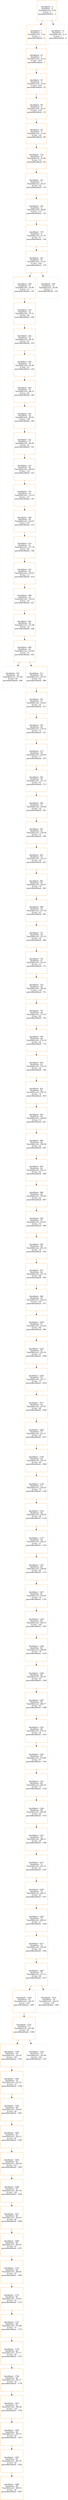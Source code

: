 strict digraph  {
"blockHash - 0\nblockNum - 0\nTimeOfArrival - 0.00\nN txns - 0\nparentBlockHash - -1" [color=darkorange, shape=square];
"blockHash - 7\nblockNum - 1\nTimeOfArrival - 7.64\nN txns - 1\nparentBlockHash - 0" [color=darkorange, shape=square];
"blockHash - 15\nblockNum - 1\nTimeOfArrival - 8.12\nN txns - 1\nparentBlockHash - 0" [color=lightgray, shape=square];
"blockHash - 23\nblockNum - 2\nTimeOfArrival - 16.14\nN txns - 305\nparentBlockHash - 7" [color=darkorange, shape=square];
"blockHash - 53\nblockNum - 3\nTimeOfArrival - 19.43\nN txns - 416\nparentBlockHash - 23" [color=darkorange, shape=square];
"blockHash - 69\nblockNum - 4\nTimeOfArrival - 20.15\nN txns - 120\nparentBlockHash - 53" [color=darkorange, shape=square];
"blockHash - 94\nblockNum - 5\nTimeOfArrival - 21.44\nN txns - 34\nparentBlockHash - 69" [color=darkorange, shape=square];
"blockHash - 116\nblockNum - 6\nTimeOfArrival - 22.80\nN txns - 52\nparentBlockHash - 94" [color=darkorange, shape=square];
"blockHash - 121\nblockNum - 7\nTimeOfArrival - 26.16\nN txns - 29\nparentBlockHash - 116" [color=darkorange, shape=square];
"blockHash - 144\nblockNum - 8\nTimeOfArrival - 28.99\nN txns - 117\nparentBlockHash - 121" [color=darkorange, shape=square];
"blockHash - 179\nblockNum - 9\nTimeOfArrival - 51.19\nN txns - 97\nparentBlockHash - 144" [color=darkorange, shape=square];
"blockHash - 191\nblockNum - 10\nTimeOfArrival - 51.67\nN txns - 554\nparentBlockHash - 179" [color=darkorange, shape=square];
"blockHash - 206\nblockNum - 11\nTimeOfArrival - 54.46\nN txns - 11\nparentBlockHash - 191" [color=darkorange, shape=square];
"blockHash - 199\nblockNum - 11\nTimeOfArrival - 54.49\nN txns - 5\nparentBlockHash - 191" [color=lightgray, shape=square];
"blockHash - 225\nblockNum - 12\nTimeOfArrival - 57.51\nN txns - 90\nparentBlockHash - 206" [color=darkorange, shape=square];
"blockHash - 242\nblockNum - 13\nTimeOfArrival - 60.35\nN txns - 63\nparentBlockHash - 225" [color=darkorange, shape=square];
"blockHash - 262\nblockNum - 14\nTimeOfArrival - 62.99\nN txns - 67\nparentBlockHash - 242" [color=darkorange, shape=square];
"blockHash - 285\nblockNum - 15\nTimeOfArrival - 88.14\nN txns - 60\nparentBlockHash - 262" [color=darkorange, shape=square];
"blockHash - 301\nblockNum - 16\nTimeOfArrival - 89.52\nN txns - 139\nparentBlockHash - 285" [color=darkorange, shape=square];
"blockHash - 321\nblockNum - 17\nTimeOfArrival - 99.09\nN txns - 34\nparentBlockHash - 301" [color=darkorange, shape=square];
"blockHash - 347\nblockNum - 18\nTimeOfArrival - 106.29\nN txns - 112\nparentBlockHash - 321" [color=darkorange, shape=square];
"blockHash - 372\nblockNum - 19\nTimeOfArrival - 114.10\nN txns - 111\nparentBlockHash - 347" [color=darkorange, shape=square];
"blockHash - 384\nblockNum - 20\nTimeOfArrival - 116.67\nN txns - 107\nparentBlockHash - 372" [color=darkorange, shape=square];
"blockHash - 410\nblockNum - 21\nTimeOfArrival - 117.78\nN txns - 69\nparentBlockHash - 384" [color=darkorange, shape=square];
"blockHash - 427\nblockNum - 22\nTimeOfArrival - 118.47\nN txns - 27\nparentBlockHash - 410" [color=darkorange, shape=square];
"blockHash - 448\nblockNum - 23\nTimeOfArrival - 119.25\nN txns - 16\nparentBlockHash - 427" [color=darkorange, shape=square];
"blockHash - 461\nblockNum - 24\nTimeOfArrival - 121.88\nN txns - 20\nparentBlockHash - 448" [color=darkorange, shape=square];
"blockHash - 496\nblockNum - 25\nTimeOfArrival - 125.92\nN txns - 55\nparentBlockHash - 461" [color=darkorange, shape=square];
"blockHash - 507\nblockNum - 26\nTimeOfArrival - 127.66\nN txns - 60\nparentBlockHash - 496" [color=lightgray, shape=square];
"blockHash - 511\nblockNum - 26\nTimeOfArrival - 127.67\nN txns - 60\nparentBlockHash - 496" [color=darkorange, shape=square];
"blockHash - 521\nblockNum - 27\nTimeOfArrival - 129.91\nN txns - 33\nparentBlockHash - 511" [color=darkorange, shape=square];
"blockHash - 553\nblockNum - 28\nTimeOfArrival - 130.14\nN txns - 72\nparentBlockHash - 521" [color=darkorange, shape=square];
"blockHash - 573\nblockNum - 29\nTimeOfArrival - 136.93\nN txns - 17\nparentBlockHash - 553" [color=darkorange, shape=square];
"blockHash - 581\nblockNum - 30\nTimeOfArrival - 137.10\nN txns - 85\nparentBlockHash - 573" [color=darkorange, shape=square];
"blockHash - 585\nblockNum - 31\nTimeOfArrival - 138.28\nN txns - 18\nparentBlockHash - 581" [color=darkorange, shape=square];
"blockHash - 627\nblockNum - 32\nTimeOfArrival - 139.58\nN txns - 35\nparentBlockHash - 585" [color=darkorange, shape=square];
"blockHash - 641\nblockNum - 33\nTimeOfArrival - 143.35\nN txns - 29\nparentBlockHash - 627" [color=darkorange, shape=square];
"blockHash - 667\nblockNum - 34\nTimeOfArrival - 144.67\nN txns - 79\nparentBlockHash - 641" [color=darkorange, shape=square];
"blockHash - 690\nblockNum - 35\nTimeOfArrival - 147.38\nN txns - 43\nparentBlockHash - 667" [color=darkorange, shape=square];
"blockHash - 711\nblockNum - 36\nTimeOfArrival - 147.53\nN txns - 59\nparentBlockHash - 690" [color=darkorange, shape=square];
"blockHash - 731\nblockNum - 37\nTimeOfArrival - 161.01\nN txns - 21\nparentBlockHash - 711" [color=darkorange, shape=square];
"blockHash - 743\nblockNum - 38\nTimeOfArrival - 168.42\nN txns - 116\nparentBlockHash - 731" [color=darkorange, shape=square];
"blockHash - 774\nblockNum - 39\nTimeOfArrival - 173.43\nN txns - 80\nparentBlockHash - 743" [color=darkorange, shape=square];
"blockHash - 780\nblockNum - 40\nTimeOfArrival - 174.19\nN txns - 68\nparentBlockHash - 774" [color=darkorange, shape=square];
"blockHash - 816\nblockNum - 41\nTimeOfArrival - 179.30\nN txns - 29\nparentBlockHash - 780" [color=darkorange, shape=square];
"blockHash - 821\nblockNum - 42\nTimeOfArrival - 182.33\nN txns - 78\nparentBlockHash - 816" [color=darkorange, shape=square];
"blockHash - 843\nblockNum - 43\nTimeOfArrival - 188.09\nN txns - 63\nparentBlockHash - 821" [color=darkorange, shape=square];
"blockHash - 869\nblockNum - 44\nTimeOfArrival - 190.58\nN txns - 84\nparentBlockHash - 843" [color=darkorange, shape=square];
"blockHash - 897\nblockNum - 45\nTimeOfArrival - 193.21\nN txns - 65\nparentBlockHash - 869" [color=darkorange, shape=square];
"blockHash - 906\nblockNum - 46\nTimeOfArrival - 195.62\nN txns - 43\nparentBlockHash - 897" [color=darkorange, shape=square];
"blockHash - 930\nblockNum - 47\nTimeOfArrival - 195.81\nN txns - 50\nparentBlockHash - 906" [color=darkorange, shape=square];
"blockHash - 959\nblockNum - 48\nTimeOfArrival - 201.18\nN txns - 16\nparentBlockHash - 930" [color=darkorange, shape=square];
"blockHash - 977\nblockNum - 49\nTimeOfArrival - 211.18\nN txns - 86\nparentBlockHash - 959" [color=darkorange, shape=square];
"blockHash - 980\nblockNum - 50\nTimeOfArrival - 218.19\nN txns - 107\nparentBlockHash - 977" [color=darkorange, shape=square];
"blockHash - 1009\nblockNum - 51\nTimeOfArrival - 219.04\nN txns - 96\nparentBlockHash - 980" [color=darkorange, shape=square];
"blockHash - 1023\nblockNum - 52\nTimeOfArrival - 222.50\nN txns - 32\nparentBlockHash - 1009" [color=darkorange, shape=square];
"blockHash - 1040\nblockNum - 53\nTimeOfArrival - 227.17\nN txns - 73\nparentBlockHash - 1023" [color=darkorange, shape=square];
"blockHash - 1077\nblockNum - 54\nTimeOfArrival - 227.81\nN txns - 84\nparentBlockHash - 1040" [color=darkorange, shape=square];
"blockHash - 1082\nblockNum - 55\nTimeOfArrival - 231.11\nN txns - 28\nparentBlockHash - 1077" [color=darkorange, shape=square];
"blockHash - 1100\nblockNum - 56\nTimeOfArrival - 234.70\nN txns - 69\nparentBlockHash - 1082" [color=darkorange, shape=square];
"blockHash - 1120\nblockNum - 57\nTimeOfArrival - 238.24\nN txns - 74\nparentBlockHash - 1100" [color=darkorange, shape=square];
"blockHash - 1143\nblockNum - 58\nTimeOfArrival - 239.28\nN txns - 56\nparentBlockHash - 1120" [color=darkorange, shape=square];
"blockHash - 1175\nblockNum - 59\nTimeOfArrival - 246.55\nN txns - 27\nparentBlockHash - 1143" [color=darkorange, shape=square];
"blockHash - 1187\nblockNum - 60\nTimeOfArrival - 249.84\nN txns - 80\nparentBlockHash - 1175" [color=darkorange, shape=square];
"blockHash - 1207\nblockNum - 61\nTimeOfArrival - 254.49\nN txns - 79\nparentBlockHash - 1187" [color=darkorange, shape=square];
"blockHash - 1234\nblockNum - 62\nTimeOfArrival - 259.33\nN txns - 102\nparentBlockHash - 1207" [color=darkorange, shape=square];
"blockHash - 1246\nblockNum - 63\nTimeOfArrival - 260.68\nN txns - 79\nparentBlockHash - 1234" [color=darkorange, shape=square];
"blockHash - 1260\nblockNum - 64\nTimeOfArrival - 267.67\nN txns - 20\nparentBlockHash - 1246" [color=darkorange, shape=square];
"blockHash - 1287\nblockNum - 65\nTimeOfArrival - 268.77\nN txns - 83\nparentBlockHash - 1260" [color=darkorange, shape=square];
"blockHash - 1301\nblockNum - 66\nTimeOfArrival - 276.18\nN txns - 30\nparentBlockHash - 1287" [color=darkorange, shape=square];
"blockHash - 1324\nblockNum - 67\nTimeOfArrival - 279.99\nN txns - 97\nparentBlockHash - 1301" [color=darkorange, shape=square];
"blockHash - 1351\nblockNum - 68\nTimeOfArrival - 282.55\nN txns - 72\nparentBlockHash - 1324" [color=darkorange, shape=square];
"blockHash - 1360\nblockNum - 69\nTimeOfArrival - 285.60\nN txns - 46\nparentBlockHash - 1351" [color=darkorange, shape=square];
"blockHash - 1397\nblockNum - 70\nTimeOfArrival - 288.11\nN txns - 59\nparentBlockHash - 1360" [color=darkorange, shape=square];
"blockHash - 1417\nblockNum - 71\nTimeOfArrival - 291.23\nN txns - 61\nparentBlockHash - 1397" [color=darkorange, shape=square];
"blockHash - 1420\nblockNum - 72\nTimeOfArrival - 292.15\nN txns - 65\nparentBlockHash - 1417" [color=darkorange, shape=square];
"blockHash - 1445\nblockNum - 73\nTimeOfArrival - 299.52\nN txns - 27\nparentBlockHash - 1420" [color=darkorange, shape=square];
"blockHash - 1477\nblockNum - 74\nTimeOfArrival - 303.46\nN txns - 82\nparentBlockHash - 1445" [color=darkorange, shape=square];
"blockHash - 1487\nblockNum - 75\nTimeOfArrival - 317.31\nN txns - 88\nparentBlockHash - 1477" [color=darkorange, shape=square];
"blockHash - 1509\nblockNum - 76\nTimeOfArrival - 320.79\nN txns - 118\nparentBlockHash - 1487" [color=darkorange, shape=square];
"blockHash - 1514\nblockNum - 76\nTimeOfArrival - 320.97\nN txns - 119\nparentBlockHash - 1487" [color=lightgray, shape=square];
"blockHash - 1531\nblockNum - 77\nTimeOfArrival - 327.89\nN txns - 59\nparentBlockHash - 1509" [color=darkorange, shape=square];
"blockHash - 1558\nblockNum - 78\nTimeOfArrival - 332.83\nN txns - 102\nparentBlockHash - 1531" [color=darkorange, shape=square];
"blockHash - 1554\nblockNum - 78\nTimeOfArrival - 333.04\nN txns - 102\nparentBlockHash - 1531" [color=lightgray, shape=square];
"blockHash - 1561\nblockNum - 79\nTimeOfArrival - 333.52\nN txns - 79\nparentBlockHash - 1558" [color=darkorange, shape=square];
"blockHash - 1585\nblockNum - 80\nTimeOfArrival - 339.02\nN txns - 28\nparentBlockHash - 1561" [color=darkorange, shape=square];
"blockHash - 1605\nblockNum - 81\nTimeOfArrival - 350.12\nN txns - 81\nparentBlockHash - 1585" [color=darkorange, shape=square];
"blockHash - 1630\nblockNum - 82\nTimeOfArrival - 358.58\nN txns - 101\nparentBlockHash - 1605" [color=darkorange, shape=square];
"blockHash - 1644\nblockNum - 83\nTimeOfArrival - 361.54\nN txns - 102\nparentBlockHash - 1630" [color=darkorange, shape=square];
"blockHash - 1671\nblockNum - 84\nTimeOfArrival - 363.43\nN txns - 64\nparentBlockHash - 1644" [color=darkorange, shape=square];
"blockHash - 1695\nblockNum - 85\nTimeOfArrival - 365.63\nN txns - 43\nparentBlockHash - 1671" [color=darkorange, shape=square];
"blockHash - 1715\nblockNum - 86\nTimeOfArrival - 366.62\nN txns - 47\nparentBlockHash - 1695" [color=darkorange, shape=square];
"blockHash - 1727\nblockNum - 87\nTimeOfArrival - 370.63\nN txns - 35\nparentBlockHash - 1715" [color=darkorange, shape=square];
"blockHash - 1747\nblockNum - 88\nTimeOfArrival - 372.88\nN txns - 71\nparentBlockHash - 1727" [color=darkorange, shape=square];
"blockHash - 1778\nblockNum - 89\nTimeOfArrival - 375.17\nN txns - 59\nparentBlockHash - 1747" [color=darkorange, shape=square];
"blockHash - 1794\nblockNum - 90\nTimeOfArrival - 392.17\nN txns - 54\nparentBlockHash - 1778" [color=darkorange, shape=square];
"blockHash - 1813\nblockNum - 91\nTimeOfArrival - 394.96\nN txns - 119\nparentBlockHash - 1794" [color=darkorange, shape=square];
"blockHash - 1820\nblockNum - 92\nTimeOfArrival - 395.72\nN txns - 50\nparentBlockHash - 1813" [color=darkorange, shape=square];
"blockHash - 1847\nblockNum - 93\nTimeOfArrival - 397.55\nN txns - 40\nparentBlockHash - 1820" [color=darkorange, shape=square];
"blockHash - 1866\nblockNum - 94\nTimeOfArrival - 399.53\nN txns - 44\nparentBlockHash - 1847" [color=darkorange, shape=square];
"blockHash - 0\nblockNum - 0\nTimeOfArrival - 0.00\nN txns - 0\nparentBlockHash - -1" -> "blockHash - 7\nblockNum - 1\nTimeOfArrival - 7.64\nN txns - 1\nparentBlockHash - 0";
"blockHash - 0\nblockNum - 0\nTimeOfArrival - 0.00\nN txns - 0\nparentBlockHash - -1" -> "blockHash - 15\nblockNum - 1\nTimeOfArrival - 8.12\nN txns - 1\nparentBlockHash - 0";
"blockHash - 7\nblockNum - 1\nTimeOfArrival - 7.64\nN txns - 1\nparentBlockHash - 0" -> "blockHash - 23\nblockNum - 2\nTimeOfArrival - 16.14\nN txns - 305\nparentBlockHash - 7";
"blockHash - 23\nblockNum - 2\nTimeOfArrival - 16.14\nN txns - 305\nparentBlockHash - 7" -> "blockHash - 53\nblockNum - 3\nTimeOfArrival - 19.43\nN txns - 416\nparentBlockHash - 23";
"blockHash - 53\nblockNum - 3\nTimeOfArrival - 19.43\nN txns - 416\nparentBlockHash - 23" -> "blockHash - 69\nblockNum - 4\nTimeOfArrival - 20.15\nN txns - 120\nparentBlockHash - 53";
"blockHash - 69\nblockNum - 4\nTimeOfArrival - 20.15\nN txns - 120\nparentBlockHash - 53" -> "blockHash - 94\nblockNum - 5\nTimeOfArrival - 21.44\nN txns - 34\nparentBlockHash - 69";
"blockHash - 94\nblockNum - 5\nTimeOfArrival - 21.44\nN txns - 34\nparentBlockHash - 69" -> "blockHash - 116\nblockNum - 6\nTimeOfArrival - 22.80\nN txns - 52\nparentBlockHash - 94";
"blockHash - 116\nblockNum - 6\nTimeOfArrival - 22.80\nN txns - 52\nparentBlockHash - 94" -> "blockHash - 121\nblockNum - 7\nTimeOfArrival - 26.16\nN txns - 29\nparentBlockHash - 116";
"blockHash - 121\nblockNum - 7\nTimeOfArrival - 26.16\nN txns - 29\nparentBlockHash - 116" -> "blockHash - 144\nblockNum - 8\nTimeOfArrival - 28.99\nN txns - 117\nparentBlockHash - 121";
"blockHash - 144\nblockNum - 8\nTimeOfArrival - 28.99\nN txns - 117\nparentBlockHash - 121" -> "blockHash - 179\nblockNum - 9\nTimeOfArrival - 51.19\nN txns - 97\nparentBlockHash - 144";
"blockHash - 179\nblockNum - 9\nTimeOfArrival - 51.19\nN txns - 97\nparentBlockHash - 144" -> "blockHash - 191\nblockNum - 10\nTimeOfArrival - 51.67\nN txns - 554\nparentBlockHash - 179";
"blockHash - 191\nblockNum - 10\nTimeOfArrival - 51.67\nN txns - 554\nparentBlockHash - 179" -> "blockHash - 206\nblockNum - 11\nTimeOfArrival - 54.46\nN txns - 11\nparentBlockHash - 191";
"blockHash - 191\nblockNum - 10\nTimeOfArrival - 51.67\nN txns - 554\nparentBlockHash - 179" -> "blockHash - 199\nblockNum - 11\nTimeOfArrival - 54.49\nN txns - 5\nparentBlockHash - 191";
"blockHash - 206\nblockNum - 11\nTimeOfArrival - 54.46\nN txns - 11\nparentBlockHash - 191" -> "blockHash - 225\nblockNum - 12\nTimeOfArrival - 57.51\nN txns - 90\nparentBlockHash - 206";
"blockHash - 225\nblockNum - 12\nTimeOfArrival - 57.51\nN txns - 90\nparentBlockHash - 206" -> "blockHash - 242\nblockNum - 13\nTimeOfArrival - 60.35\nN txns - 63\nparentBlockHash - 225";
"blockHash - 242\nblockNum - 13\nTimeOfArrival - 60.35\nN txns - 63\nparentBlockHash - 225" -> "blockHash - 262\nblockNum - 14\nTimeOfArrival - 62.99\nN txns - 67\nparentBlockHash - 242";
"blockHash - 262\nblockNum - 14\nTimeOfArrival - 62.99\nN txns - 67\nparentBlockHash - 242" -> "blockHash - 285\nblockNum - 15\nTimeOfArrival - 88.14\nN txns - 60\nparentBlockHash - 262";
"blockHash - 285\nblockNum - 15\nTimeOfArrival - 88.14\nN txns - 60\nparentBlockHash - 262" -> "blockHash - 301\nblockNum - 16\nTimeOfArrival - 89.52\nN txns - 139\nparentBlockHash - 285";
"blockHash - 301\nblockNum - 16\nTimeOfArrival - 89.52\nN txns - 139\nparentBlockHash - 285" -> "blockHash - 321\nblockNum - 17\nTimeOfArrival - 99.09\nN txns - 34\nparentBlockHash - 301";
"blockHash - 321\nblockNum - 17\nTimeOfArrival - 99.09\nN txns - 34\nparentBlockHash - 301" -> "blockHash - 347\nblockNum - 18\nTimeOfArrival - 106.29\nN txns - 112\nparentBlockHash - 321";
"blockHash - 347\nblockNum - 18\nTimeOfArrival - 106.29\nN txns - 112\nparentBlockHash - 321" -> "blockHash - 372\nblockNum - 19\nTimeOfArrival - 114.10\nN txns - 111\nparentBlockHash - 347";
"blockHash - 372\nblockNum - 19\nTimeOfArrival - 114.10\nN txns - 111\nparentBlockHash - 347" -> "blockHash - 384\nblockNum - 20\nTimeOfArrival - 116.67\nN txns - 107\nparentBlockHash - 372";
"blockHash - 384\nblockNum - 20\nTimeOfArrival - 116.67\nN txns - 107\nparentBlockHash - 372" -> "blockHash - 410\nblockNum - 21\nTimeOfArrival - 117.78\nN txns - 69\nparentBlockHash - 384";
"blockHash - 410\nblockNum - 21\nTimeOfArrival - 117.78\nN txns - 69\nparentBlockHash - 384" -> "blockHash - 427\nblockNum - 22\nTimeOfArrival - 118.47\nN txns - 27\nparentBlockHash - 410";
"blockHash - 427\nblockNum - 22\nTimeOfArrival - 118.47\nN txns - 27\nparentBlockHash - 410" -> "blockHash - 448\nblockNum - 23\nTimeOfArrival - 119.25\nN txns - 16\nparentBlockHash - 427";
"blockHash - 448\nblockNum - 23\nTimeOfArrival - 119.25\nN txns - 16\nparentBlockHash - 427" -> "blockHash - 461\nblockNum - 24\nTimeOfArrival - 121.88\nN txns - 20\nparentBlockHash - 448";
"blockHash - 461\nblockNum - 24\nTimeOfArrival - 121.88\nN txns - 20\nparentBlockHash - 448" -> "blockHash - 496\nblockNum - 25\nTimeOfArrival - 125.92\nN txns - 55\nparentBlockHash - 461";
"blockHash - 496\nblockNum - 25\nTimeOfArrival - 125.92\nN txns - 55\nparentBlockHash - 461" -> "blockHash - 507\nblockNum - 26\nTimeOfArrival - 127.66\nN txns - 60\nparentBlockHash - 496";
"blockHash - 496\nblockNum - 25\nTimeOfArrival - 125.92\nN txns - 55\nparentBlockHash - 461" -> "blockHash - 511\nblockNum - 26\nTimeOfArrival - 127.67\nN txns - 60\nparentBlockHash - 496";
"blockHash - 511\nblockNum - 26\nTimeOfArrival - 127.67\nN txns - 60\nparentBlockHash - 496" -> "blockHash - 521\nblockNum - 27\nTimeOfArrival - 129.91\nN txns - 33\nparentBlockHash - 511";
"blockHash - 521\nblockNum - 27\nTimeOfArrival - 129.91\nN txns - 33\nparentBlockHash - 511" -> "blockHash - 553\nblockNum - 28\nTimeOfArrival - 130.14\nN txns - 72\nparentBlockHash - 521";
"blockHash - 553\nblockNum - 28\nTimeOfArrival - 130.14\nN txns - 72\nparentBlockHash - 521" -> "blockHash - 573\nblockNum - 29\nTimeOfArrival - 136.93\nN txns - 17\nparentBlockHash - 553";
"blockHash - 573\nblockNum - 29\nTimeOfArrival - 136.93\nN txns - 17\nparentBlockHash - 553" -> "blockHash - 581\nblockNum - 30\nTimeOfArrival - 137.10\nN txns - 85\nparentBlockHash - 573";
"blockHash - 581\nblockNum - 30\nTimeOfArrival - 137.10\nN txns - 85\nparentBlockHash - 573" -> "blockHash - 585\nblockNum - 31\nTimeOfArrival - 138.28\nN txns - 18\nparentBlockHash - 581";
"blockHash - 585\nblockNum - 31\nTimeOfArrival - 138.28\nN txns - 18\nparentBlockHash - 581" -> "blockHash - 627\nblockNum - 32\nTimeOfArrival - 139.58\nN txns - 35\nparentBlockHash - 585";
"blockHash - 627\nblockNum - 32\nTimeOfArrival - 139.58\nN txns - 35\nparentBlockHash - 585" -> "blockHash - 641\nblockNum - 33\nTimeOfArrival - 143.35\nN txns - 29\nparentBlockHash - 627";
"blockHash - 641\nblockNum - 33\nTimeOfArrival - 143.35\nN txns - 29\nparentBlockHash - 627" -> "blockHash - 667\nblockNum - 34\nTimeOfArrival - 144.67\nN txns - 79\nparentBlockHash - 641";
"blockHash - 667\nblockNum - 34\nTimeOfArrival - 144.67\nN txns - 79\nparentBlockHash - 641" -> "blockHash - 690\nblockNum - 35\nTimeOfArrival - 147.38\nN txns - 43\nparentBlockHash - 667";
"blockHash - 690\nblockNum - 35\nTimeOfArrival - 147.38\nN txns - 43\nparentBlockHash - 667" -> "blockHash - 711\nblockNum - 36\nTimeOfArrival - 147.53\nN txns - 59\nparentBlockHash - 690";
"blockHash - 711\nblockNum - 36\nTimeOfArrival - 147.53\nN txns - 59\nparentBlockHash - 690" -> "blockHash - 731\nblockNum - 37\nTimeOfArrival - 161.01\nN txns - 21\nparentBlockHash - 711";
"blockHash - 731\nblockNum - 37\nTimeOfArrival - 161.01\nN txns - 21\nparentBlockHash - 711" -> "blockHash - 743\nblockNum - 38\nTimeOfArrival - 168.42\nN txns - 116\nparentBlockHash - 731";
"blockHash - 743\nblockNum - 38\nTimeOfArrival - 168.42\nN txns - 116\nparentBlockHash - 731" -> "blockHash - 774\nblockNum - 39\nTimeOfArrival - 173.43\nN txns - 80\nparentBlockHash - 743";
"blockHash - 774\nblockNum - 39\nTimeOfArrival - 173.43\nN txns - 80\nparentBlockHash - 743" -> "blockHash - 780\nblockNum - 40\nTimeOfArrival - 174.19\nN txns - 68\nparentBlockHash - 774";
"blockHash - 780\nblockNum - 40\nTimeOfArrival - 174.19\nN txns - 68\nparentBlockHash - 774" -> "blockHash - 816\nblockNum - 41\nTimeOfArrival - 179.30\nN txns - 29\nparentBlockHash - 780";
"blockHash - 816\nblockNum - 41\nTimeOfArrival - 179.30\nN txns - 29\nparentBlockHash - 780" -> "blockHash - 821\nblockNum - 42\nTimeOfArrival - 182.33\nN txns - 78\nparentBlockHash - 816";
"blockHash - 821\nblockNum - 42\nTimeOfArrival - 182.33\nN txns - 78\nparentBlockHash - 816" -> "blockHash - 843\nblockNum - 43\nTimeOfArrival - 188.09\nN txns - 63\nparentBlockHash - 821";
"blockHash - 843\nblockNum - 43\nTimeOfArrival - 188.09\nN txns - 63\nparentBlockHash - 821" -> "blockHash - 869\nblockNum - 44\nTimeOfArrival - 190.58\nN txns - 84\nparentBlockHash - 843";
"blockHash - 869\nblockNum - 44\nTimeOfArrival - 190.58\nN txns - 84\nparentBlockHash - 843" -> "blockHash - 897\nblockNum - 45\nTimeOfArrival - 193.21\nN txns - 65\nparentBlockHash - 869";
"blockHash - 897\nblockNum - 45\nTimeOfArrival - 193.21\nN txns - 65\nparentBlockHash - 869" -> "blockHash - 906\nblockNum - 46\nTimeOfArrival - 195.62\nN txns - 43\nparentBlockHash - 897";
"blockHash - 906\nblockNum - 46\nTimeOfArrival - 195.62\nN txns - 43\nparentBlockHash - 897" -> "blockHash - 930\nblockNum - 47\nTimeOfArrival - 195.81\nN txns - 50\nparentBlockHash - 906";
"blockHash - 930\nblockNum - 47\nTimeOfArrival - 195.81\nN txns - 50\nparentBlockHash - 906" -> "blockHash - 959\nblockNum - 48\nTimeOfArrival - 201.18\nN txns - 16\nparentBlockHash - 930";
"blockHash - 959\nblockNum - 48\nTimeOfArrival - 201.18\nN txns - 16\nparentBlockHash - 930" -> "blockHash - 977\nblockNum - 49\nTimeOfArrival - 211.18\nN txns - 86\nparentBlockHash - 959";
"blockHash - 977\nblockNum - 49\nTimeOfArrival - 211.18\nN txns - 86\nparentBlockHash - 959" -> "blockHash - 980\nblockNum - 50\nTimeOfArrival - 218.19\nN txns - 107\nparentBlockHash - 977";
"blockHash - 980\nblockNum - 50\nTimeOfArrival - 218.19\nN txns - 107\nparentBlockHash - 977" -> "blockHash - 1009\nblockNum - 51\nTimeOfArrival - 219.04\nN txns - 96\nparentBlockHash - 980";
"blockHash - 1009\nblockNum - 51\nTimeOfArrival - 219.04\nN txns - 96\nparentBlockHash - 980" -> "blockHash - 1023\nblockNum - 52\nTimeOfArrival - 222.50\nN txns - 32\nparentBlockHash - 1009";
"blockHash - 1023\nblockNum - 52\nTimeOfArrival - 222.50\nN txns - 32\nparentBlockHash - 1009" -> "blockHash - 1040\nblockNum - 53\nTimeOfArrival - 227.17\nN txns - 73\nparentBlockHash - 1023";
"blockHash - 1040\nblockNum - 53\nTimeOfArrival - 227.17\nN txns - 73\nparentBlockHash - 1023" -> "blockHash - 1077\nblockNum - 54\nTimeOfArrival - 227.81\nN txns - 84\nparentBlockHash - 1040";
"blockHash - 1077\nblockNum - 54\nTimeOfArrival - 227.81\nN txns - 84\nparentBlockHash - 1040" -> "blockHash - 1082\nblockNum - 55\nTimeOfArrival - 231.11\nN txns - 28\nparentBlockHash - 1077";
"blockHash - 1082\nblockNum - 55\nTimeOfArrival - 231.11\nN txns - 28\nparentBlockHash - 1077" -> "blockHash - 1100\nblockNum - 56\nTimeOfArrival - 234.70\nN txns - 69\nparentBlockHash - 1082";
"blockHash - 1100\nblockNum - 56\nTimeOfArrival - 234.70\nN txns - 69\nparentBlockHash - 1082" -> "blockHash - 1120\nblockNum - 57\nTimeOfArrival - 238.24\nN txns - 74\nparentBlockHash - 1100";
"blockHash - 1120\nblockNum - 57\nTimeOfArrival - 238.24\nN txns - 74\nparentBlockHash - 1100" -> "blockHash - 1143\nblockNum - 58\nTimeOfArrival - 239.28\nN txns - 56\nparentBlockHash - 1120";
"blockHash - 1143\nblockNum - 58\nTimeOfArrival - 239.28\nN txns - 56\nparentBlockHash - 1120" -> "blockHash - 1175\nblockNum - 59\nTimeOfArrival - 246.55\nN txns - 27\nparentBlockHash - 1143";
"blockHash - 1175\nblockNum - 59\nTimeOfArrival - 246.55\nN txns - 27\nparentBlockHash - 1143" -> "blockHash - 1187\nblockNum - 60\nTimeOfArrival - 249.84\nN txns - 80\nparentBlockHash - 1175";
"blockHash - 1187\nblockNum - 60\nTimeOfArrival - 249.84\nN txns - 80\nparentBlockHash - 1175" -> "blockHash - 1207\nblockNum - 61\nTimeOfArrival - 254.49\nN txns - 79\nparentBlockHash - 1187";
"blockHash - 1207\nblockNum - 61\nTimeOfArrival - 254.49\nN txns - 79\nparentBlockHash - 1187" -> "blockHash - 1234\nblockNum - 62\nTimeOfArrival - 259.33\nN txns - 102\nparentBlockHash - 1207";
"blockHash - 1234\nblockNum - 62\nTimeOfArrival - 259.33\nN txns - 102\nparentBlockHash - 1207" -> "blockHash - 1246\nblockNum - 63\nTimeOfArrival - 260.68\nN txns - 79\nparentBlockHash - 1234";
"blockHash - 1246\nblockNum - 63\nTimeOfArrival - 260.68\nN txns - 79\nparentBlockHash - 1234" -> "blockHash - 1260\nblockNum - 64\nTimeOfArrival - 267.67\nN txns - 20\nparentBlockHash - 1246";
"blockHash - 1260\nblockNum - 64\nTimeOfArrival - 267.67\nN txns - 20\nparentBlockHash - 1246" -> "blockHash - 1287\nblockNum - 65\nTimeOfArrival - 268.77\nN txns - 83\nparentBlockHash - 1260";
"blockHash - 1287\nblockNum - 65\nTimeOfArrival - 268.77\nN txns - 83\nparentBlockHash - 1260" -> "blockHash - 1301\nblockNum - 66\nTimeOfArrival - 276.18\nN txns - 30\nparentBlockHash - 1287";
"blockHash - 1301\nblockNum - 66\nTimeOfArrival - 276.18\nN txns - 30\nparentBlockHash - 1287" -> "blockHash - 1324\nblockNum - 67\nTimeOfArrival - 279.99\nN txns - 97\nparentBlockHash - 1301";
"blockHash - 1324\nblockNum - 67\nTimeOfArrival - 279.99\nN txns - 97\nparentBlockHash - 1301" -> "blockHash - 1351\nblockNum - 68\nTimeOfArrival - 282.55\nN txns - 72\nparentBlockHash - 1324";
"blockHash - 1351\nblockNum - 68\nTimeOfArrival - 282.55\nN txns - 72\nparentBlockHash - 1324" -> "blockHash - 1360\nblockNum - 69\nTimeOfArrival - 285.60\nN txns - 46\nparentBlockHash - 1351";
"blockHash - 1360\nblockNum - 69\nTimeOfArrival - 285.60\nN txns - 46\nparentBlockHash - 1351" -> "blockHash - 1397\nblockNum - 70\nTimeOfArrival - 288.11\nN txns - 59\nparentBlockHash - 1360";
"blockHash - 1397\nblockNum - 70\nTimeOfArrival - 288.11\nN txns - 59\nparentBlockHash - 1360" -> "blockHash - 1417\nblockNum - 71\nTimeOfArrival - 291.23\nN txns - 61\nparentBlockHash - 1397";
"blockHash - 1417\nblockNum - 71\nTimeOfArrival - 291.23\nN txns - 61\nparentBlockHash - 1397" -> "blockHash - 1420\nblockNum - 72\nTimeOfArrival - 292.15\nN txns - 65\nparentBlockHash - 1417";
"blockHash - 1420\nblockNum - 72\nTimeOfArrival - 292.15\nN txns - 65\nparentBlockHash - 1417" -> "blockHash - 1445\nblockNum - 73\nTimeOfArrival - 299.52\nN txns - 27\nparentBlockHash - 1420";
"blockHash - 1445\nblockNum - 73\nTimeOfArrival - 299.52\nN txns - 27\nparentBlockHash - 1420" -> "blockHash - 1477\nblockNum - 74\nTimeOfArrival - 303.46\nN txns - 82\nparentBlockHash - 1445";
"blockHash - 1477\nblockNum - 74\nTimeOfArrival - 303.46\nN txns - 82\nparentBlockHash - 1445" -> "blockHash - 1487\nblockNum - 75\nTimeOfArrival - 317.31\nN txns - 88\nparentBlockHash - 1477";
"blockHash - 1487\nblockNum - 75\nTimeOfArrival - 317.31\nN txns - 88\nparentBlockHash - 1477" -> "blockHash - 1509\nblockNum - 76\nTimeOfArrival - 320.79\nN txns - 118\nparentBlockHash - 1487";
"blockHash - 1487\nblockNum - 75\nTimeOfArrival - 317.31\nN txns - 88\nparentBlockHash - 1477" -> "blockHash - 1514\nblockNum - 76\nTimeOfArrival - 320.97\nN txns - 119\nparentBlockHash - 1487";
"blockHash - 1509\nblockNum - 76\nTimeOfArrival - 320.79\nN txns - 118\nparentBlockHash - 1487" -> "blockHash - 1531\nblockNum - 77\nTimeOfArrival - 327.89\nN txns - 59\nparentBlockHash - 1509";
"blockHash - 1531\nblockNum - 77\nTimeOfArrival - 327.89\nN txns - 59\nparentBlockHash - 1509" -> "blockHash - 1558\nblockNum - 78\nTimeOfArrival - 332.83\nN txns - 102\nparentBlockHash - 1531";
"blockHash - 1531\nblockNum - 77\nTimeOfArrival - 327.89\nN txns - 59\nparentBlockHash - 1509" -> "blockHash - 1554\nblockNum - 78\nTimeOfArrival - 333.04\nN txns - 102\nparentBlockHash - 1531";
"blockHash - 1558\nblockNum - 78\nTimeOfArrival - 332.83\nN txns - 102\nparentBlockHash - 1531" -> "blockHash - 1561\nblockNum - 79\nTimeOfArrival - 333.52\nN txns - 79\nparentBlockHash - 1558";
"blockHash - 1561\nblockNum - 79\nTimeOfArrival - 333.52\nN txns - 79\nparentBlockHash - 1558" -> "blockHash - 1585\nblockNum - 80\nTimeOfArrival - 339.02\nN txns - 28\nparentBlockHash - 1561";
"blockHash - 1585\nblockNum - 80\nTimeOfArrival - 339.02\nN txns - 28\nparentBlockHash - 1561" -> "blockHash - 1605\nblockNum - 81\nTimeOfArrival - 350.12\nN txns - 81\nparentBlockHash - 1585";
"blockHash - 1605\nblockNum - 81\nTimeOfArrival - 350.12\nN txns - 81\nparentBlockHash - 1585" -> "blockHash - 1630\nblockNum - 82\nTimeOfArrival - 358.58\nN txns - 101\nparentBlockHash - 1605";
"blockHash - 1630\nblockNum - 82\nTimeOfArrival - 358.58\nN txns - 101\nparentBlockHash - 1605" -> "blockHash - 1644\nblockNum - 83\nTimeOfArrival - 361.54\nN txns - 102\nparentBlockHash - 1630";
"blockHash - 1644\nblockNum - 83\nTimeOfArrival - 361.54\nN txns - 102\nparentBlockHash - 1630" -> "blockHash - 1671\nblockNum - 84\nTimeOfArrival - 363.43\nN txns - 64\nparentBlockHash - 1644";
"blockHash - 1671\nblockNum - 84\nTimeOfArrival - 363.43\nN txns - 64\nparentBlockHash - 1644" -> "blockHash - 1695\nblockNum - 85\nTimeOfArrival - 365.63\nN txns - 43\nparentBlockHash - 1671";
"blockHash - 1695\nblockNum - 85\nTimeOfArrival - 365.63\nN txns - 43\nparentBlockHash - 1671" -> "blockHash - 1715\nblockNum - 86\nTimeOfArrival - 366.62\nN txns - 47\nparentBlockHash - 1695";
"blockHash - 1715\nblockNum - 86\nTimeOfArrival - 366.62\nN txns - 47\nparentBlockHash - 1695" -> "blockHash - 1727\nblockNum - 87\nTimeOfArrival - 370.63\nN txns - 35\nparentBlockHash - 1715";
"blockHash - 1727\nblockNum - 87\nTimeOfArrival - 370.63\nN txns - 35\nparentBlockHash - 1715" -> "blockHash - 1747\nblockNum - 88\nTimeOfArrival - 372.88\nN txns - 71\nparentBlockHash - 1727";
"blockHash - 1747\nblockNum - 88\nTimeOfArrival - 372.88\nN txns - 71\nparentBlockHash - 1727" -> "blockHash - 1778\nblockNum - 89\nTimeOfArrival - 375.17\nN txns - 59\nparentBlockHash - 1747";
"blockHash - 1778\nblockNum - 89\nTimeOfArrival - 375.17\nN txns - 59\nparentBlockHash - 1747" -> "blockHash - 1794\nblockNum - 90\nTimeOfArrival - 392.17\nN txns - 54\nparentBlockHash - 1778";
"blockHash - 1794\nblockNum - 90\nTimeOfArrival - 392.17\nN txns - 54\nparentBlockHash - 1778" -> "blockHash - 1813\nblockNum - 91\nTimeOfArrival - 394.96\nN txns - 119\nparentBlockHash - 1794";
"blockHash - 1813\nblockNum - 91\nTimeOfArrival - 394.96\nN txns - 119\nparentBlockHash - 1794" -> "blockHash - 1820\nblockNum - 92\nTimeOfArrival - 395.72\nN txns - 50\nparentBlockHash - 1813";
"blockHash - 1820\nblockNum - 92\nTimeOfArrival - 395.72\nN txns - 50\nparentBlockHash - 1813" -> "blockHash - 1847\nblockNum - 93\nTimeOfArrival - 397.55\nN txns - 40\nparentBlockHash - 1820";
"blockHash - 1847\nblockNum - 93\nTimeOfArrival - 397.55\nN txns - 40\nparentBlockHash - 1820" -> "blockHash - 1866\nblockNum - 94\nTimeOfArrival - 399.53\nN txns - 44\nparentBlockHash - 1847";
}
